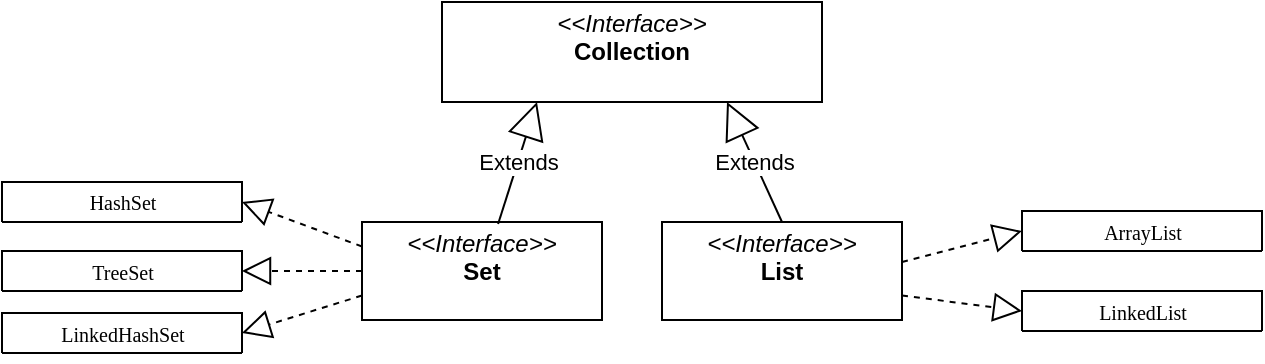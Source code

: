 <mxfile version="13.7.3" type="device"><diagram name="Page-1" id="c4acf3e9-155e-7222-9cf6-157b1a14988f"><mxGraphModel dx="946" dy="601" grid="1" gridSize="10" guides="1" tooltips="1" connect="1" arrows="1" fold="1" page="1" pageScale="1" pageWidth="850" pageHeight="1100" background="#ffffff" math="0" shadow="0"><root><mxCell id="0"/><mxCell id="1" parent="0"/><mxCell id="5d2195bd80daf111-11" value="&lt;p style=&quot;margin: 0px ; margin-top: 4px ; text-align: center&quot;&gt;&lt;i&gt;&amp;lt;&amp;lt;Interface&amp;gt;&amp;gt;&lt;/i&gt;&lt;br&gt;&lt;b&gt;List&lt;/b&gt;&lt;/p&gt;&lt;br&gt;&lt;hr size=&quot;1&quot;&gt;" style="verticalAlign=top;align=left;overflow=fill;fontSize=12;fontFamily=Helvetica;html=1;rounded=0;shadow=0;comic=0;labelBackgroundColor=none;strokeWidth=1" parent="1" vertex="1"><mxGeometry x="410" y="200" width="120" height="49" as="geometry"/></mxCell><mxCell id="5d2195bd80daf111-12" value="&lt;p style=&quot;margin: 0px ; margin-top: 4px ; text-align: center&quot;&gt;&lt;i&gt;&amp;lt;&amp;lt;Interface&amp;gt;&amp;gt;&lt;/i&gt;&lt;br&gt;&lt;b&gt;Collection&lt;/b&gt;&lt;/p&gt;&lt;br&gt;&lt;hr size=&quot;1&quot;&gt;" style="verticalAlign=top;align=left;overflow=fill;fontSize=12;fontFamily=Helvetica;html=1;rounded=0;shadow=0;comic=0;labelBackgroundColor=none;strokeWidth=1" parent="1" vertex="1"><mxGeometry x="300" y="90" width="190" height="50" as="geometry"/></mxCell><mxCell id="L6cwOWPTSibP-o-gIxUF-3" value="Extends" style="endArrow=block;endSize=16;endFill=0;html=1;exitX=0.5;exitY=0;exitDx=0;exitDy=0;entryX=0.75;entryY=1;entryDx=0;entryDy=0;" parent="1" source="5d2195bd80daf111-11" target="5d2195bd80daf111-12" edge="1"><mxGeometry width="160" relative="1" as="geometry"><mxPoint x="580" y="250" as="sourcePoint"/><mxPoint x="740" y="250" as="targetPoint"/></mxGeometry></mxCell><mxCell id="L6cwOWPTSibP-o-gIxUF-4" value="" style="endArrow=block;dashed=1;endFill=0;endSize=12;html=1;entryX=0;entryY=0.5;entryDx=0;entryDy=0;" parent="1" target="5d2195bd80daf111-5" edge="1"><mxGeometry width="160" relative="1" as="geometry"><mxPoint x="530" y="220" as="sourcePoint"/><mxPoint x="600" y="236" as="targetPoint"/></mxGeometry></mxCell><mxCell id="2UpX4ixKv2o1WaZgLxxn-2" value="" style="endArrow=block;dashed=1;endFill=0;endSize=12;html=1;exitX=1;exitY=0.75;exitDx=0;exitDy=0;entryX=0;entryY=0.5;entryDx=0;entryDy=0;" edge="1" parent="1" source="5d2195bd80daf111-11" target="2UpX4ixKv2o1WaZgLxxn-1"><mxGeometry width="160" relative="1" as="geometry"><mxPoint x="460" y="310" as="sourcePoint"/><mxPoint x="600" y="269.5" as="targetPoint"/></mxGeometry></mxCell><mxCell id="2UpX4ixKv2o1WaZgLxxn-3" value="&lt;p style=&quot;margin: 0px ; margin-top: 4px ; text-align: center&quot;&gt;&lt;i&gt;&amp;lt;&amp;lt;Interface&amp;gt;&amp;gt;&lt;/i&gt;&lt;br&gt;&lt;b&gt;Set&lt;/b&gt;&lt;/p&gt;&lt;br&gt;&lt;hr size=&quot;1&quot;&gt;" style="verticalAlign=top;align=left;overflow=fill;fontSize=12;fontFamily=Helvetica;html=1;rounded=0;shadow=0;comic=0;labelBackgroundColor=none;strokeWidth=1" vertex="1" parent="1"><mxGeometry x="260" y="200" width="120" height="49" as="geometry"/></mxCell><mxCell id="2UpX4ixKv2o1WaZgLxxn-4" value="Extends" style="endArrow=block;endSize=16;endFill=0;html=1;exitX=0.567;exitY=0.02;exitDx=0;exitDy=0;entryX=0.25;entryY=1;entryDx=0;entryDy=0;exitPerimeter=0;" edge="1" parent="1" source="2UpX4ixKv2o1WaZgLxxn-3" target="5d2195bd80daf111-12"><mxGeometry width="160" relative="1" as="geometry"><mxPoint x="330" y="210" as="sourcePoint"/><mxPoint x="350" y="160" as="targetPoint"/></mxGeometry></mxCell><mxCell id="2UpX4ixKv2o1WaZgLxxn-8" value="" style="endArrow=block;dashed=1;endFill=0;endSize=12;html=1;exitX=0;exitY=0.25;exitDx=0;exitDy=0;entryX=1;entryY=0.5;entryDx=0;entryDy=0;" edge="1" parent="1" source="2UpX4ixKv2o1WaZgLxxn-3" target="2UpX4ixKv2o1WaZgLxxn-5"><mxGeometry width="160" relative="1" as="geometry"><mxPoint x="250" y="384.5" as="sourcePoint"/><mxPoint x="390" y="310" as="targetPoint"/></mxGeometry></mxCell><mxCell id="2UpX4ixKv2o1WaZgLxxn-9" value="" style="endArrow=block;dashed=1;endFill=0;endSize=12;html=1;exitX=0;exitY=0.5;exitDx=0;exitDy=0;entryX=1;entryY=0.5;entryDx=0;entryDy=0;" edge="1" parent="1" source="2UpX4ixKv2o1WaZgLxxn-3" target="2UpX4ixKv2o1WaZgLxxn-6"><mxGeometry width="160" relative="1" as="geometry"><mxPoint x="540" y="234.5" as="sourcePoint"/><mxPoint x="640" y="245.5" as="targetPoint"/></mxGeometry></mxCell><mxCell id="2UpX4ixKv2o1WaZgLxxn-10" value="" style="endArrow=block;dashed=1;endFill=0;endSize=12;html=1;exitX=0;exitY=0.75;exitDx=0;exitDy=0;entryX=1;entryY=0.5;entryDx=0;entryDy=0;" edge="1" parent="1" source="2UpX4ixKv2o1WaZgLxxn-3" target="2UpX4ixKv2o1WaZgLxxn-7"><mxGeometry width="160" relative="1" as="geometry"><mxPoint x="550" y="244.5" as="sourcePoint"/><mxPoint x="650" y="255.5" as="targetPoint"/></mxGeometry></mxCell><mxCell id="2UpX4ixKv2o1WaZgLxxn-7" value="LinkedHashSet" style="swimlane;html=1;fontStyle=0;childLayout=stackLayout;horizontal=1;startSize=26;fillColor=none;horizontalStack=0;resizeParent=1;resizeLast=0;collapsible=1;marginBottom=0;swimlaneFillColor=#ffffff;rounded=0;shadow=0;comic=0;labelBackgroundColor=none;strokeWidth=1;fontFamily=Verdana;fontSize=10;align=center;" vertex="1" parent="1"><mxGeometry x="80" y="245.5" width="120" height="20" as="geometry"/></mxCell><mxCell id="2UpX4ixKv2o1WaZgLxxn-6" value="TreeSet" style="swimlane;html=1;fontStyle=0;childLayout=stackLayout;horizontal=1;startSize=26;fillColor=none;horizontalStack=0;resizeParent=1;resizeLast=0;collapsible=1;marginBottom=0;swimlaneFillColor=#ffffff;rounded=0;shadow=0;comic=0;labelBackgroundColor=none;strokeWidth=1;fontFamily=Verdana;fontSize=10;align=center;" vertex="1" parent="1"><mxGeometry x="80" y="214.5" width="120" height="20" as="geometry"/></mxCell><mxCell id="2UpX4ixKv2o1WaZgLxxn-5" value="HashSet" style="swimlane;html=1;fontStyle=0;childLayout=stackLayout;horizontal=1;startSize=26;fillColor=none;horizontalStack=0;resizeParent=1;resizeLast=0;collapsible=1;marginBottom=0;swimlaneFillColor=#ffffff;rounded=0;shadow=0;comic=0;labelBackgroundColor=none;strokeWidth=1;fontFamily=Verdana;fontSize=10;align=center;" vertex="1" parent="1"><mxGeometry x="80" y="180" width="120" height="20" as="geometry"/></mxCell><mxCell id="2UpX4ixKv2o1WaZgLxxn-1" value="&lt;div&gt;LinkedList&lt;/div&gt;" style="swimlane;html=1;fontStyle=0;childLayout=stackLayout;horizontal=1;startSize=26;fillColor=none;horizontalStack=0;resizeParent=1;resizeLast=0;collapsible=1;marginBottom=0;swimlaneFillColor=#ffffff;rounded=0;shadow=0;comic=0;labelBackgroundColor=none;strokeWidth=1;fontFamily=Verdana;fontSize=10;align=center;" vertex="1" parent="1"><mxGeometry x="590" y="234.5" width="120" height="20" as="geometry"/></mxCell><mxCell id="5d2195bd80daf111-5" value="ArrayList" style="swimlane;html=1;fontStyle=0;childLayout=stackLayout;horizontal=1;startSize=26;fillColor=none;horizontalStack=0;resizeParent=1;resizeLast=0;collapsible=1;marginBottom=0;swimlaneFillColor=#ffffff;rounded=0;shadow=0;comic=0;labelBackgroundColor=none;strokeWidth=1;fontFamily=Verdana;fontSize=10;align=center;" parent="1" vertex="1"><mxGeometry x="590" y="194.5" width="120" height="20" as="geometry"/></mxCell></root></mxGraphModel></diagram></mxfile>